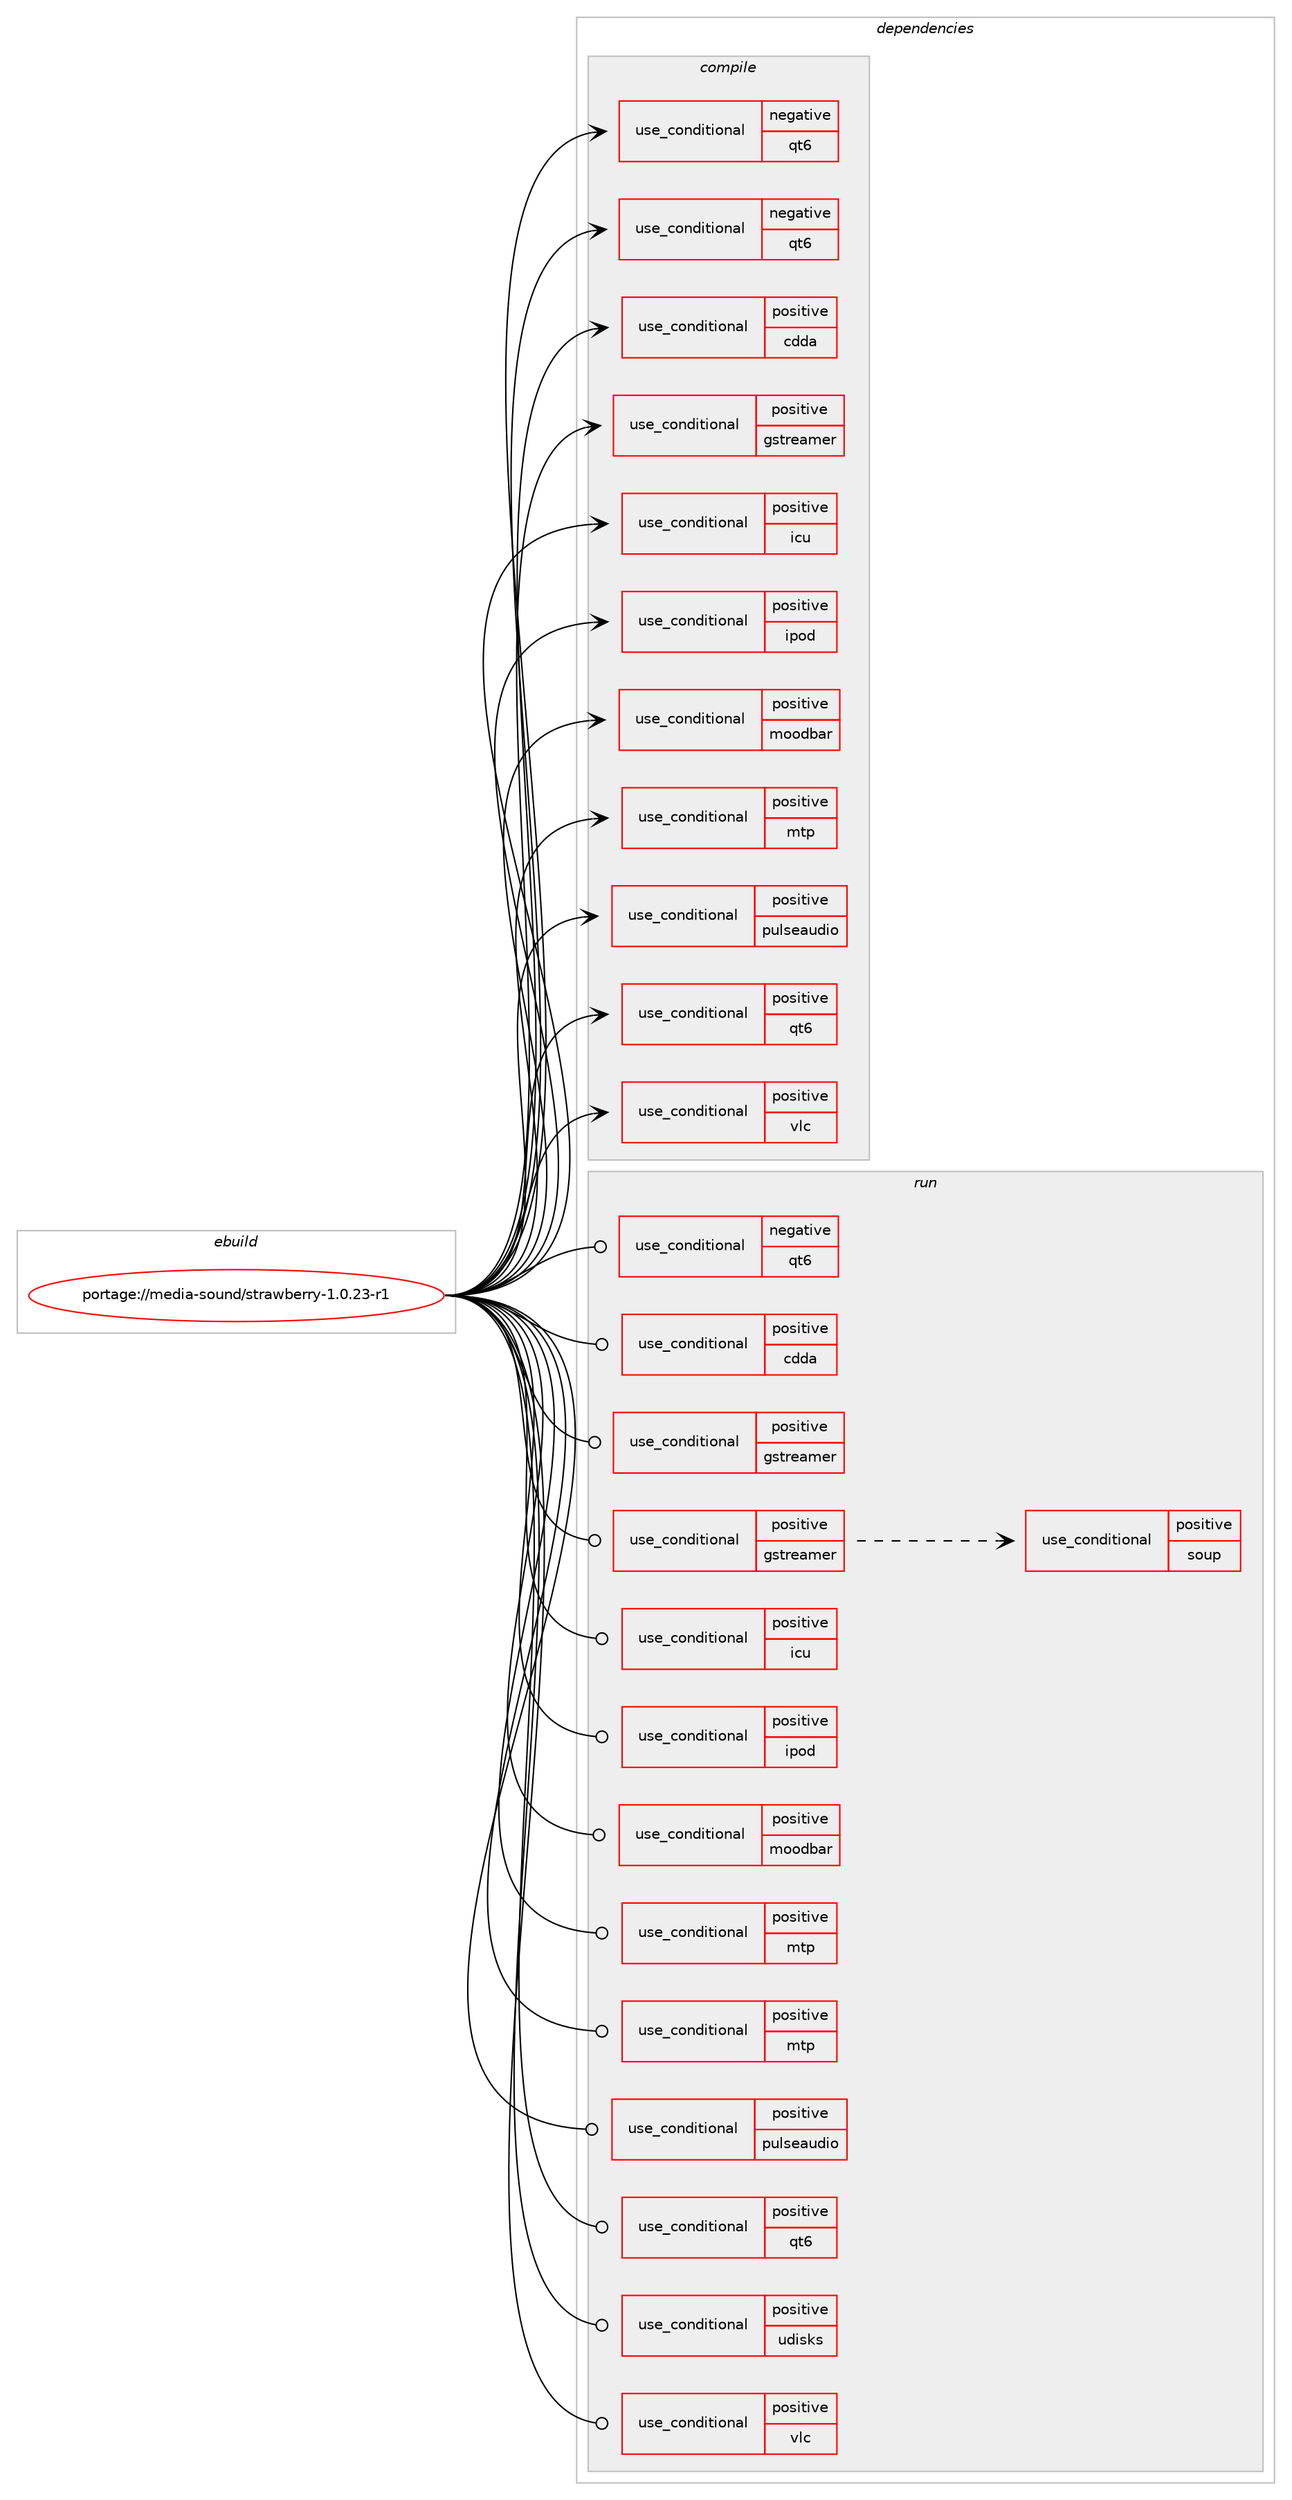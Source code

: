 digraph prolog {

# *************
# Graph options
# *************

newrank=true;
concentrate=true;
compound=true;
graph [rankdir=LR,fontname=Helvetica,fontsize=10,ranksep=1.5];#, ranksep=2.5, nodesep=0.2];
edge  [arrowhead=vee];
node  [fontname=Helvetica,fontsize=10];

# **********
# The ebuild
# **********

subgraph cluster_leftcol {
color=gray;
rank=same;
label=<<i>ebuild</i>>;
id [label="portage://media-sound/strawberry-1.0.23-r1", color=red, width=4, href="../media-sound/strawberry-1.0.23-r1.svg"];
}

# ****************
# The dependencies
# ****************

subgraph cluster_midcol {
color=gray;
label=<<i>dependencies</i>>;
subgraph cluster_compile {
fillcolor="#eeeeee";
style=filled;
label=<<i>compile</i>>;
subgraph cond79837 {
dependency165760 [label=<<TABLE BORDER="0" CELLBORDER="1" CELLSPACING="0" CELLPADDING="4"><TR><TD ROWSPAN="3" CELLPADDING="10">use_conditional</TD></TR><TR><TD>negative</TD></TR><TR><TD>qt6</TD></TR></TABLE>>, shape=none, color=red];
# *** BEGIN UNKNOWN DEPENDENCY TYPE (TODO) ***
# dependency165760 -> package_dependency(portage://media-sound/strawberry-1.0.23-r1,install,no,dev-qt,qtconcurrent,none,[,,],[slot(5)],[])
# *** END UNKNOWN DEPENDENCY TYPE (TODO) ***

# *** BEGIN UNKNOWN DEPENDENCY TYPE (TODO) ***
# dependency165760 -> package_dependency(portage://media-sound/strawberry-1.0.23-r1,install,no,dev-qt,qtcore,none,[,,],[slot(5)],[])
# *** END UNKNOWN DEPENDENCY TYPE (TODO) ***

# *** BEGIN UNKNOWN DEPENDENCY TYPE (TODO) ***
# dependency165760 -> package_dependency(portage://media-sound/strawberry-1.0.23-r1,install,no,dev-qt,qtdbus,none,[,,],[slot(5)],[])
# *** END UNKNOWN DEPENDENCY TYPE (TODO) ***

# *** BEGIN UNKNOWN DEPENDENCY TYPE (TODO) ***
# dependency165760 -> package_dependency(portage://media-sound/strawberry-1.0.23-r1,install,no,dev-qt,qtgui,none,[,,],[slot(5)],[])
# *** END UNKNOWN DEPENDENCY TYPE (TODO) ***

# *** BEGIN UNKNOWN DEPENDENCY TYPE (TODO) ***
# dependency165760 -> package_dependency(portage://media-sound/strawberry-1.0.23-r1,install,no,dev-qt,qtnetwork,none,[,,],[slot(5)],[use(enable(ssl),none)])
# *** END UNKNOWN DEPENDENCY TYPE (TODO) ***

# *** BEGIN UNKNOWN DEPENDENCY TYPE (TODO) ***
# dependency165760 -> package_dependency(portage://media-sound/strawberry-1.0.23-r1,install,no,dev-qt,qtsql,none,[,,],[slot(5)],[use(enable(sqlite),none)])
# *** END UNKNOWN DEPENDENCY TYPE (TODO) ***

# *** BEGIN UNKNOWN DEPENDENCY TYPE (TODO) ***
# dependency165760 -> package_dependency(portage://media-sound/strawberry-1.0.23-r1,install,no,dev-qt,qtwidgets,none,[,,],[slot(5)],[])
# *** END UNKNOWN DEPENDENCY TYPE (TODO) ***

# *** BEGIN UNKNOWN DEPENDENCY TYPE (TODO) ***
# dependency165760 -> package_dependency(portage://media-sound/strawberry-1.0.23-r1,install,no,dev-qt,qtx11extras,none,[,,],[slot(5)],[])
# *** END UNKNOWN DEPENDENCY TYPE (TODO) ***

# *** BEGIN UNKNOWN DEPENDENCY TYPE (TODO) ***
# dependency165760 -> package_dependency(portage://media-sound/strawberry-1.0.23-r1,install,no,x11-libs,libX11,none,[,,],[],[])
# *** END UNKNOWN DEPENDENCY TYPE (TODO) ***

}
id:e -> dependency165760:w [weight=20,style="solid",arrowhead="vee"];
subgraph cond79838 {
dependency165761 [label=<<TABLE BORDER="0" CELLBORDER="1" CELLSPACING="0" CELLPADDING="4"><TR><TD ROWSPAN="3" CELLPADDING="10">use_conditional</TD></TR><TR><TD>negative</TD></TR><TR><TD>qt6</TD></TR></TABLE>>, shape=none, color=red];
# *** BEGIN UNKNOWN DEPENDENCY TYPE (TODO) ***
# dependency165761 -> package_dependency(portage://media-sound/strawberry-1.0.23-r1,install,no,dev-qt,qttest,none,[,,],[slot(5)],[])
# *** END UNKNOWN DEPENDENCY TYPE (TODO) ***

}
id:e -> dependency165761:w [weight=20,style="solid",arrowhead="vee"];
subgraph cond79839 {
dependency165762 [label=<<TABLE BORDER="0" CELLBORDER="1" CELLSPACING="0" CELLPADDING="4"><TR><TD ROWSPAN="3" CELLPADDING="10">use_conditional</TD></TR><TR><TD>positive</TD></TR><TR><TD>cdda</TD></TR></TABLE>>, shape=none, color=red];
# *** BEGIN UNKNOWN DEPENDENCY TYPE (TODO) ***
# dependency165762 -> package_dependency(portage://media-sound/strawberry-1.0.23-r1,install,no,dev-libs,libcdio,none,[,,],any_same_slot,[])
# *** END UNKNOWN DEPENDENCY TYPE (TODO) ***

}
id:e -> dependency165762:w [weight=20,style="solid",arrowhead="vee"];
subgraph cond79840 {
dependency165763 [label=<<TABLE BORDER="0" CELLBORDER="1" CELLSPACING="0" CELLPADDING="4"><TR><TD ROWSPAN="3" CELLPADDING="10">use_conditional</TD></TR><TR><TD>positive</TD></TR><TR><TD>gstreamer</TD></TR></TABLE>>, shape=none, color=red];
# *** BEGIN UNKNOWN DEPENDENCY TYPE (TODO) ***
# dependency165763 -> package_dependency(portage://media-sound/strawberry-1.0.23-r1,install,no,media-libs,chromaprint,none,[,,],any_same_slot,[])
# *** END UNKNOWN DEPENDENCY TYPE (TODO) ***

# *** BEGIN UNKNOWN DEPENDENCY TYPE (TODO) ***
# dependency165763 -> package_dependency(portage://media-sound/strawberry-1.0.23-r1,install,no,media-libs,gstreamer,none,[,,],[slot(1.0)],[])
# *** END UNKNOWN DEPENDENCY TYPE (TODO) ***

# *** BEGIN UNKNOWN DEPENDENCY TYPE (TODO) ***
# dependency165763 -> package_dependency(portage://media-sound/strawberry-1.0.23-r1,install,no,media-libs,gst-plugins-base,none,[,,],[slot(1.0)],[])
# *** END UNKNOWN DEPENDENCY TYPE (TODO) ***

}
id:e -> dependency165763:w [weight=20,style="solid",arrowhead="vee"];
subgraph cond79841 {
dependency165764 [label=<<TABLE BORDER="0" CELLBORDER="1" CELLSPACING="0" CELLPADDING="4"><TR><TD ROWSPAN="3" CELLPADDING="10">use_conditional</TD></TR><TR><TD>positive</TD></TR><TR><TD>icu</TD></TR></TABLE>>, shape=none, color=red];
# *** BEGIN UNKNOWN DEPENDENCY TYPE (TODO) ***
# dependency165764 -> package_dependency(portage://media-sound/strawberry-1.0.23-r1,install,no,dev-libs,icu,none,[,,],any_same_slot,[])
# *** END UNKNOWN DEPENDENCY TYPE (TODO) ***

}
id:e -> dependency165764:w [weight=20,style="solid",arrowhead="vee"];
subgraph cond79842 {
dependency165765 [label=<<TABLE BORDER="0" CELLBORDER="1" CELLSPACING="0" CELLPADDING="4"><TR><TD ROWSPAN="3" CELLPADDING="10">use_conditional</TD></TR><TR><TD>positive</TD></TR><TR><TD>ipod</TD></TR></TABLE>>, shape=none, color=red];
# *** BEGIN UNKNOWN DEPENDENCY TYPE (TODO) ***
# dependency165765 -> package_dependency(portage://media-sound/strawberry-1.0.23-r1,install,no,media-libs,libgpod,none,[,,],[],[])
# *** END UNKNOWN DEPENDENCY TYPE (TODO) ***

}
id:e -> dependency165765:w [weight=20,style="solid",arrowhead="vee"];
subgraph cond79843 {
dependency165766 [label=<<TABLE BORDER="0" CELLBORDER="1" CELLSPACING="0" CELLPADDING="4"><TR><TD ROWSPAN="3" CELLPADDING="10">use_conditional</TD></TR><TR><TD>positive</TD></TR><TR><TD>moodbar</TD></TR></TABLE>>, shape=none, color=red];
# *** BEGIN UNKNOWN DEPENDENCY TYPE (TODO) ***
# dependency165766 -> package_dependency(portage://media-sound/strawberry-1.0.23-r1,install,no,sci-libs,fftw,none,[,,],[slot(3.0)],[])
# *** END UNKNOWN DEPENDENCY TYPE (TODO) ***

}
id:e -> dependency165766:w [weight=20,style="solid",arrowhead="vee"];
subgraph cond79844 {
dependency165767 [label=<<TABLE BORDER="0" CELLBORDER="1" CELLSPACING="0" CELLPADDING="4"><TR><TD ROWSPAN="3" CELLPADDING="10">use_conditional</TD></TR><TR><TD>positive</TD></TR><TR><TD>mtp</TD></TR></TABLE>>, shape=none, color=red];
# *** BEGIN UNKNOWN DEPENDENCY TYPE (TODO) ***
# dependency165767 -> package_dependency(portage://media-sound/strawberry-1.0.23-r1,install,no,media-libs,libmtp,none,[,,],[],[])
# *** END UNKNOWN DEPENDENCY TYPE (TODO) ***

}
id:e -> dependency165767:w [weight=20,style="solid",arrowhead="vee"];
subgraph cond79845 {
dependency165768 [label=<<TABLE BORDER="0" CELLBORDER="1" CELLSPACING="0" CELLPADDING="4"><TR><TD ROWSPAN="3" CELLPADDING="10">use_conditional</TD></TR><TR><TD>positive</TD></TR><TR><TD>pulseaudio</TD></TR></TABLE>>, shape=none, color=red];
# *** BEGIN UNKNOWN DEPENDENCY TYPE (TODO) ***
# dependency165768 -> package_dependency(portage://media-sound/strawberry-1.0.23-r1,install,no,media-libs,libpulse,none,[,,],[],[])
# *** END UNKNOWN DEPENDENCY TYPE (TODO) ***

}
id:e -> dependency165768:w [weight=20,style="solid",arrowhead="vee"];
subgraph cond79846 {
dependency165769 [label=<<TABLE BORDER="0" CELLBORDER="1" CELLSPACING="0" CELLPADDING="4"><TR><TD ROWSPAN="3" CELLPADDING="10">use_conditional</TD></TR><TR><TD>positive</TD></TR><TR><TD>qt6</TD></TR></TABLE>>, shape=none, color=red];
# *** BEGIN UNKNOWN DEPENDENCY TYPE (TODO) ***
# dependency165769 -> package_dependency(portage://media-sound/strawberry-1.0.23-r1,install,no,dev-qt,qtbase,none,[,,],[],[use(enable(concurrent),none),use(enable(dbus),none),use(enable(gui),none),use(enable(network),none),use(enable(ssl),none),use(enable(sql),none),use(enable(sqlite),none),use(enable(widgets),none)])
# *** END UNKNOWN DEPENDENCY TYPE (TODO) ***

# *** BEGIN UNKNOWN DEPENDENCY TYPE (TODO) ***
# dependency165769 -> package_dependency(portage://media-sound/strawberry-1.0.23-r1,install,no,dev-qt,kdsingleapplication,none,[,,],[],[use(enable(qt6),none)])
# *** END UNKNOWN DEPENDENCY TYPE (TODO) ***

}
id:e -> dependency165769:w [weight=20,style="solid",arrowhead="vee"];
subgraph cond79847 {
dependency165770 [label=<<TABLE BORDER="0" CELLBORDER="1" CELLSPACING="0" CELLPADDING="4"><TR><TD ROWSPAN="3" CELLPADDING="10">use_conditional</TD></TR><TR><TD>positive</TD></TR><TR><TD>vlc</TD></TR></TABLE>>, shape=none, color=red];
# *** BEGIN UNKNOWN DEPENDENCY TYPE (TODO) ***
# dependency165770 -> package_dependency(portage://media-sound/strawberry-1.0.23-r1,install,no,media-video,vlc,none,[,,],[],[])
# *** END UNKNOWN DEPENDENCY TYPE (TODO) ***

}
id:e -> dependency165770:w [weight=20,style="solid",arrowhead="vee"];
# *** BEGIN UNKNOWN DEPENDENCY TYPE (TODO) ***
# id -> package_dependency(portage://media-sound/strawberry-1.0.23-r1,install,no,dev-cpp,gtest,none,[,,],[],[])
# *** END UNKNOWN DEPENDENCY TYPE (TODO) ***

# *** BEGIN UNKNOWN DEPENDENCY TYPE (TODO) ***
# id -> package_dependency(portage://media-sound/strawberry-1.0.23-r1,install,no,dev-db,sqlite,none,[,,],any_same_slot,[])
# *** END UNKNOWN DEPENDENCY TYPE (TODO) ***

# *** BEGIN UNKNOWN DEPENDENCY TYPE (TODO) ***
# id -> package_dependency(portage://media-sound/strawberry-1.0.23-r1,install,no,dev-libs,boost,none,[,,],[],[])
# *** END UNKNOWN DEPENDENCY TYPE (TODO) ***

# *** BEGIN UNKNOWN DEPENDENCY TYPE (TODO) ***
# id -> package_dependency(portage://media-sound/strawberry-1.0.23-r1,install,no,dev-libs,glib,none,[,,],[slot(2)],[])
# *** END UNKNOWN DEPENDENCY TYPE (TODO) ***

# *** BEGIN UNKNOWN DEPENDENCY TYPE (TODO) ***
# id -> package_dependency(portage://media-sound/strawberry-1.0.23-r1,install,no,dev-libs,protobuf,none,[,,],any_same_slot,[])
# *** END UNKNOWN DEPENDENCY TYPE (TODO) ***

# *** BEGIN UNKNOWN DEPENDENCY TYPE (TODO) ***
# id -> package_dependency(portage://media-sound/strawberry-1.0.23-r1,install,no,media-libs,alsa-lib,none,[,,],[],[])
# *** END UNKNOWN DEPENDENCY TYPE (TODO) ***

# *** BEGIN UNKNOWN DEPENDENCY TYPE (TODO) ***
# id -> package_dependency(portage://media-sound/strawberry-1.0.23-r1,install,no,media-libs,taglib,none,[,,],[],[])
# *** END UNKNOWN DEPENDENCY TYPE (TODO) ***

}
subgraph cluster_compileandrun {
fillcolor="#eeeeee";
style=filled;
label=<<i>compile and run</i>>;
}
subgraph cluster_run {
fillcolor="#eeeeee";
style=filled;
label=<<i>run</i>>;
subgraph cond79848 {
dependency165771 [label=<<TABLE BORDER="0" CELLBORDER="1" CELLSPACING="0" CELLPADDING="4"><TR><TD ROWSPAN="3" CELLPADDING="10">use_conditional</TD></TR><TR><TD>negative</TD></TR><TR><TD>qt6</TD></TR></TABLE>>, shape=none, color=red];
# *** BEGIN UNKNOWN DEPENDENCY TYPE (TODO) ***
# dependency165771 -> package_dependency(portage://media-sound/strawberry-1.0.23-r1,run,no,dev-qt,qtconcurrent,none,[,,],[slot(5)],[])
# *** END UNKNOWN DEPENDENCY TYPE (TODO) ***

# *** BEGIN UNKNOWN DEPENDENCY TYPE (TODO) ***
# dependency165771 -> package_dependency(portage://media-sound/strawberry-1.0.23-r1,run,no,dev-qt,qtcore,none,[,,],[slot(5)],[])
# *** END UNKNOWN DEPENDENCY TYPE (TODO) ***

# *** BEGIN UNKNOWN DEPENDENCY TYPE (TODO) ***
# dependency165771 -> package_dependency(portage://media-sound/strawberry-1.0.23-r1,run,no,dev-qt,qtdbus,none,[,,],[slot(5)],[])
# *** END UNKNOWN DEPENDENCY TYPE (TODO) ***

# *** BEGIN UNKNOWN DEPENDENCY TYPE (TODO) ***
# dependency165771 -> package_dependency(portage://media-sound/strawberry-1.0.23-r1,run,no,dev-qt,qtgui,none,[,,],[slot(5)],[])
# *** END UNKNOWN DEPENDENCY TYPE (TODO) ***

# *** BEGIN UNKNOWN DEPENDENCY TYPE (TODO) ***
# dependency165771 -> package_dependency(portage://media-sound/strawberry-1.0.23-r1,run,no,dev-qt,qtnetwork,none,[,,],[slot(5)],[use(enable(ssl),none)])
# *** END UNKNOWN DEPENDENCY TYPE (TODO) ***

# *** BEGIN UNKNOWN DEPENDENCY TYPE (TODO) ***
# dependency165771 -> package_dependency(portage://media-sound/strawberry-1.0.23-r1,run,no,dev-qt,qtsql,none,[,,],[slot(5)],[use(enable(sqlite),none)])
# *** END UNKNOWN DEPENDENCY TYPE (TODO) ***

# *** BEGIN UNKNOWN DEPENDENCY TYPE (TODO) ***
# dependency165771 -> package_dependency(portage://media-sound/strawberry-1.0.23-r1,run,no,dev-qt,qtwidgets,none,[,,],[slot(5)],[])
# *** END UNKNOWN DEPENDENCY TYPE (TODO) ***

# *** BEGIN UNKNOWN DEPENDENCY TYPE (TODO) ***
# dependency165771 -> package_dependency(portage://media-sound/strawberry-1.0.23-r1,run,no,dev-qt,qtx11extras,none,[,,],[slot(5)],[])
# *** END UNKNOWN DEPENDENCY TYPE (TODO) ***

# *** BEGIN UNKNOWN DEPENDENCY TYPE (TODO) ***
# dependency165771 -> package_dependency(portage://media-sound/strawberry-1.0.23-r1,run,no,x11-libs,libX11,none,[,,],[],[])
# *** END UNKNOWN DEPENDENCY TYPE (TODO) ***

}
id:e -> dependency165771:w [weight=20,style="solid",arrowhead="odot"];
subgraph cond79849 {
dependency165772 [label=<<TABLE BORDER="0" CELLBORDER="1" CELLSPACING="0" CELLPADDING="4"><TR><TD ROWSPAN="3" CELLPADDING="10">use_conditional</TD></TR><TR><TD>positive</TD></TR><TR><TD>cdda</TD></TR></TABLE>>, shape=none, color=red];
# *** BEGIN UNKNOWN DEPENDENCY TYPE (TODO) ***
# dependency165772 -> package_dependency(portage://media-sound/strawberry-1.0.23-r1,run,no,dev-libs,libcdio,none,[,,],any_same_slot,[])
# *** END UNKNOWN DEPENDENCY TYPE (TODO) ***

}
id:e -> dependency165772:w [weight=20,style="solid",arrowhead="odot"];
subgraph cond79850 {
dependency165773 [label=<<TABLE BORDER="0" CELLBORDER="1" CELLSPACING="0" CELLPADDING="4"><TR><TD ROWSPAN="3" CELLPADDING="10">use_conditional</TD></TR><TR><TD>positive</TD></TR><TR><TD>gstreamer</TD></TR></TABLE>>, shape=none, color=red];
# *** BEGIN UNKNOWN DEPENDENCY TYPE (TODO) ***
# dependency165773 -> package_dependency(portage://media-sound/strawberry-1.0.23-r1,run,no,media-libs,chromaprint,none,[,,],any_same_slot,[])
# *** END UNKNOWN DEPENDENCY TYPE (TODO) ***

# *** BEGIN UNKNOWN DEPENDENCY TYPE (TODO) ***
# dependency165773 -> package_dependency(portage://media-sound/strawberry-1.0.23-r1,run,no,media-libs,gstreamer,none,[,,],[slot(1.0)],[])
# *** END UNKNOWN DEPENDENCY TYPE (TODO) ***

# *** BEGIN UNKNOWN DEPENDENCY TYPE (TODO) ***
# dependency165773 -> package_dependency(portage://media-sound/strawberry-1.0.23-r1,run,no,media-libs,gst-plugins-base,none,[,,],[slot(1.0)],[])
# *** END UNKNOWN DEPENDENCY TYPE (TODO) ***

}
id:e -> dependency165773:w [weight=20,style="solid",arrowhead="odot"];
subgraph cond79851 {
dependency165774 [label=<<TABLE BORDER="0" CELLBORDER="1" CELLSPACING="0" CELLPADDING="4"><TR><TD ROWSPAN="3" CELLPADDING="10">use_conditional</TD></TR><TR><TD>positive</TD></TR><TR><TD>gstreamer</TD></TR></TABLE>>, shape=none, color=red];
# *** BEGIN UNKNOWN DEPENDENCY TYPE (TODO) ***
# dependency165774 -> package_dependency(portage://media-sound/strawberry-1.0.23-r1,run,no,media-plugins,gst-plugins-meta,none,[,,],[slot(1.0)],[])
# *** END UNKNOWN DEPENDENCY TYPE (TODO) ***

subgraph cond79852 {
dependency165775 [label=<<TABLE BORDER="0" CELLBORDER="1" CELLSPACING="0" CELLPADDING="4"><TR><TD ROWSPAN="3" CELLPADDING="10">use_conditional</TD></TR><TR><TD>positive</TD></TR><TR><TD>soup</TD></TR></TABLE>>, shape=none, color=red];
# *** BEGIN UNKNOWN DEPENDENCY TYPE (TODO) ***
# dependency165775 -> package_dependency(portage://media-sound/strawberry-1.0.23-r1,run,no,media-plugins,gst-plugins-soup,none,[,,],[slot(1.0)],[])
# *** END UNKNOWN DEPENDENCY TYPE (TODO) ***

}
dependency165774:e -> dependency165775:w [weight=20,style="dashed",arrowhead="vee"];
# *** BEGIN UNKNOWN DEPENDENCY TYPE (TODO) ***
# dependency165774 -> package_dependency(portage://media-sound/strawberry-1.0.23-r1,run,no,media-plugins,gst-plugins-taglib,none,[,,],[slot(1.0)],[])
# *** END UNKNOWN DEPENDENCY TYPE (TODO) ***

}
id:e -> dependency165774:w [weight=20,style="solid",arrowhead="odot"];
subgraph cond79853 {
dependency165776 [label=<<TABLE BORDER="0" CELLBORDER="1" CELLSPACING="0" CELLPADDING="4"><TR><TD ROWSPAN="3" CELLPADDING="10">use_conditional</TD></TR><TR><TD>positive</TD></TR><TR><TD>icu</TD></TR></TABLE>>, shape=none, color=red];
# *** BEGIN UNKNOWN DEPENDENCY TYPE (TODO) ***
# dependency165776 -> package_dependency(portage://media-sound/strawberry-1.0.23-r1,run,no,dev-libs,icu,none,[,,],any_same_slot,[])
# *** END UNKNOWN DEPENDENCY TYPE (TODO) ***

}
id:e -> dependency165776:w [weight=20,style="solid",arrowhead="odot"];
subgraph cond79854 {
dependency165777 [label=<<TABLE BORDER="0" CELLBORDER="1" CELLSPACING="0" CELLPADDING="4"><TR><TD ROWSPAN="3" CELLPADDING="10">use_conditional</TD></TR><TR><TD>positive</TD></TR><TR><TD>ipod</TD></TR></TABLE>>, shape=none, color=red];
# *** BEGIN UNKNOWN DEPENDENCY TYPE (TODO) ***
# dependency165777 -> package_dependency(portage://media-sound/strawberry-1.0.23-r1,run,no,media-libs,libgpod,none,[,,],[],[])
# *** END UNKNOWN DEPENDENCY TYPE (TODO) ***

}
id:e -> dependency165777:w [weight=20,style="solid",arrowhead="odot"];
subgraph cond79855 {
dependency165778 [label=<<TABLE BORDER="0" CELLBORDER="1" CELLSPACING="0" CELLPADDING="4"><TR><TD ROWSPAN="3" CELLPADDING="10">use_conditional</TD></TR><TR><TD>positive</TD></TR><TR><TD>moodbar</TD></TR></TABLE>>, shape=none, color=red];
# *** BEGIN UNKNOWN DEPENDENCY TYPE (TODO) ***
# dependency165778 -> package_dependency(portage://media-sound/strawberry-1.0.23-r1,run,no,sci-libs,fftw,none,[,,],[slot(3.0)],[])
# *** END UNKNOWN DEPENDENCY TYPE (TODO) ***

}
id:e -> dependency165778:w [weight=20,style="solid",arrowhead="odot"];
subgraph cond79856 {
dependency165779 [label=<<TABLE BORDER="0" CELLBORDER="1" CELLSPACING="0" CELLPADDING="4"><TR><TD ROWSPAN="3" CELLPADDING="10">use_conditional</TD></TR><TR><TD>positive</TD></TR><TR><TD>mtp</TD></TR></TABLE>>, shape=none, color=red];
# *** BEGIN UNKNOWN DEPENDENCY TYPE (TODO) ***
# dependency165779 -> package_dependency(portage://media-sound/strawberry-1.0.23-r1,run,no,gnome-base,gvfs,none,[,,],[],[use(enable(mtp),none)])
# *** END UNKNOWN DEPENDENCY TYPE (TODO) ***

}
id:e -> dependency165779:w [weight=20,style="solid",arrowhead="odot"];
subgraph cond79857 {
dependency165780 [label=<<TABLE BORDER="0" CELLBORDER="1" CELLSPACING="0" CELLPADDING="4"><TR><TD ROWSPAN="3" CELLPADDING="10">use_conditional</TD></TR><TR><TD>positive</TD></TR><TR><TD>mtp</TD></TR></TABLE>>, shape=none, color=red];
# *** BEGIN UNKNOWN DEPENDENCY TYPE (TODO) ***
# dependency165780 -> package_dependency(portage://media-sound/strawberry-1.0.23-r1,run,no,media-libs,libmtp,none,[,,],[],[])
# *** END UNKNOWN DEPENDENCY TYPE (TODO) ***

}
id:e -> dependency165780:w [weight=20,style="solid",arrowhead="odot"];
subgraph cond79858 {
dependency165781 [label=<<TABLE BORDER="0" CELLBORDER="1" CELLSPACING="0" CELLPADDING="4"><TR><TD ROWSPAN="3" CELLPADDING="10">use_conditional</TD></TR><TR><TD>positive</TD></TR><TR><TD>pulseaudio</TD></TR></TABLE>>, shape=none, color=red];
# *** BEGIN UNKNOWN DEPENDENCY TYPE (TODO) ***
# dependency165781 -> package_dependency(portage://media-sound/strawberry-1.0.23-r1,run,no,media-libs,libpulse,none,[,,],[],[])
# *** END UNKNOWN DEPENDENCY TYPE (TODO) ***

}
id:e -> dependency165781:w [weight=20,style="solid",arrowhead="odot"];
subgraph cond79859 {
dependency165782 [label=<<TABLE BORDER="0" CELLBORDER="1" CELLSPACING="0" CELLPADDING="4"><TR><TD ROWSPAN="3" CELLPADDING="10">use_conditional</TD></TR><TR><TD>positive</TD></TR><TR><TD>qt6</TD></TR></TABLE>>, shape=none, color=red];
# *** BEGIN UNKNOWN DEPENDENCY TYPE (TODO) ***
# dependency165782 -> package_dependency(portage://media-sound/strawberry-1.0.23-r1,run,no,dev-qt,qtbase,none,[,,],[],[use(enable(concurrent),none),use(enable(dbus),none),use(enable(gui),none),use(enable(network),none),use(enable(ssl),none),use(enable(sql),none),use(enable(sqlite),none),use(enable(widgets),none)])
# *** END UNKNOWN DEPENDENCY TYPE (TODO) ***

# *** BEGIN UNKNOWN DEPENDENCY TYPE (TODO) ***
# dependency165782 -> package_dependency(portage://media-sound/strawberry-1.0.23-r1,run,no,dev-qt,kdsingleapplication,none,[,,],[],[use(enable(qt6),none)])
# *** END UNKNOWN DEPENDENCY TYPE (TODO) ***

}
id:e -> dependency165782:w [weight=20,style="solid",arrowhead="odot"];
subgraph cond79860 {
dependency165783 [label=<<TABLE BORDER="0" CELLBORDER="1" CELLSPACING="0" CELLPADDING="4"><TR><TD ROWSPAN="3" CELLPADDING="10">use_conditional</TD></TR><TR><TD>positive</TD></TR><TR><TD>udisks</TD></TR></TABLE>>, shape=none, color=red];
# *** BEGIN UNKNOWN DEPENDENCY TYPE (TODO) ***
# dependency165783 -> package_dependency(portage://media-sound/strawberry-1.0.23-r1,run,no,sys-fs,udisks,none,[,,],[slot(2)],[])
# *** END UNKNOWN DEPENDENCY TYPE (TODO) ***

}
id:e -> dependency165783:w [weight=20,style="solid",arrowhead="odot"];
subgraph cond79861 {
dependency165784 [label=<<TABLE BORDER="0" CELLBORDER="1" CELLSPACING="0" CELLPADDING="4"><TR><TD ROWSPAN="3" CELLPADDING="10">use_conditional</TD></TR><TR><TD>positive</TD></TR><TR><TD>vlc</TD></TR></TABLE>>, shape=none, color=red];
# *** BEGIN UNKNOWN DEPENDENCY TYPE (TODO) ***
# dependency165784 -> package_dependency(portage://media-sound/strawberry-1.0.23-r1,run,no,media-video,vlc,none,[,,],[],[])
# *** END UNKNOWN DEPENDENCY TYPE (TODO) ***

}
id:e -> dependency165784:w [weight=20,style="solid",arrowhead="odot"];
# *** BEGIN UNKNOWN DEPENDENCY TYPE (TODO) ***
# id -> package_dependency(portage://media-sound/strawberry-1.0.23-r1,run,no,dev-db,sqlite,none,[,,],any_same_slot,[])
# *** END UNKNOWN DEPENDENCY TYPE (TODO) ***

# *** BEGIN UNKNOWN DEPENDENCY TYPE (TODO) ***
# id -> package_dependency(portage://media-sound/strawberry-1.0.23-r1,run,no,dev-libs,glib,none,[,,],[slot(2)],[])
# *** END UNKNOWN DEPENDENCY TYPE (TODO) ***

# *** BEGIN UNKNOWN DEPENDENCY TYPE (TODO) ***
# id -> package_dependency(portage://media-sound/strawberry-1.0.23-r1,run,no,dev-libs,protobuf,none,[,,],any_same_slot,[])
# *** END UNKNOWN DEPENDENCY TYPE (TODO) ***

# *** BEGIN UNKNOWN DEPENDENCY TYPE (TODO) ***
# id -> package_dependency(portage://media-sound/strawberry-1.0.23-r1,run,no,media-libs,alsa-lib,none,[,,],[],[])
# *** END UNKNOWN DEPENDENCY TYPE (TODO) ***

# *** BEGIN UNKNOWN DEPENDENCY TYPE (TODO) ***
# id -> package_dependency(portage://media-sound/strawberry-1.0.23-r1,run,no,media-libs,taglib,none,[,,],[],[])
# *** END UNKNOWN DEPENDENCY TYPE (TODO) ***

}
}

# **************
# The candidates
# **************

subgraph cluster_choices {
rank=same;
color=gray;
label=<<i>candidates</i>>;

}

}
